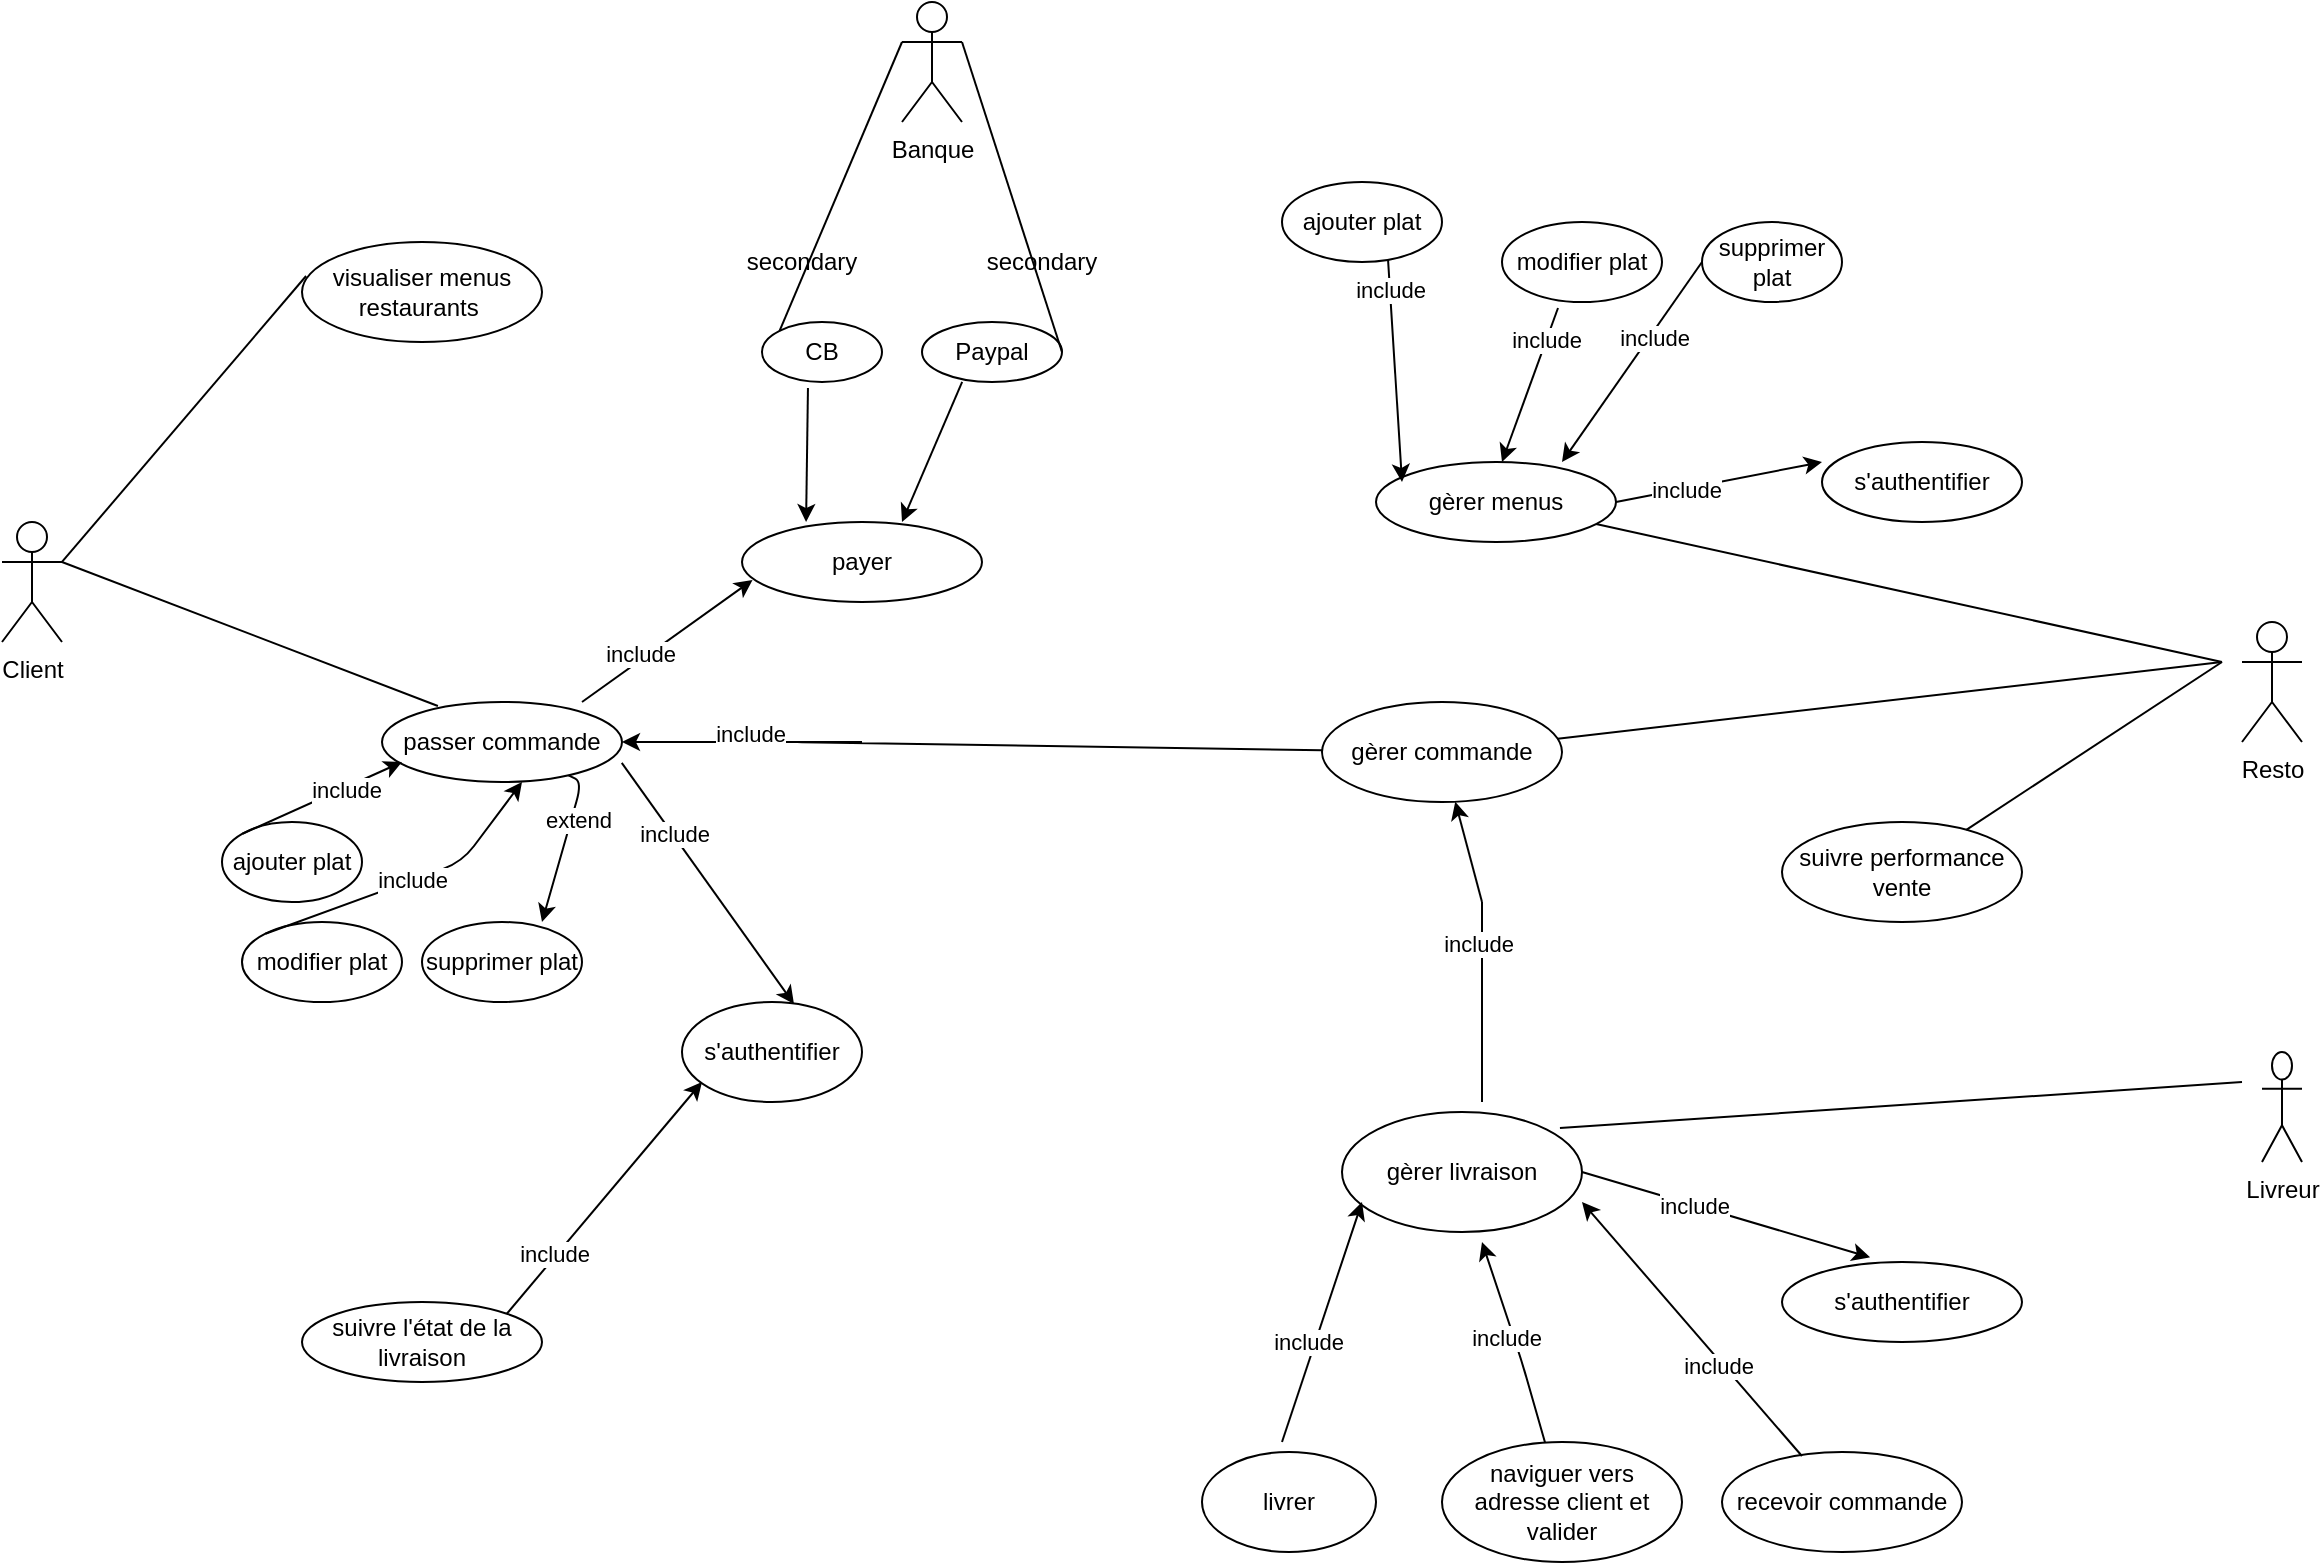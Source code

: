 <mxfile>
    <diagram id="daoJQboTVmzBuqoVaobo" name="Page-1">
        <mxGraphModel dx="1770" dy="1147" grid="1" gridSize="10" guides="1" tooltips="1" connect="1" arrows="1" fold="1" page="1" pageScale="1" pageWidth="827" pageHeight="1169" math="0" shadow="0">
            <root>
                <mxCell id="0"/>
                <mxCell id="1" parent="0"/>
                <mxCell id="3" value="Client" style="shape=umlActor;verticalLabelPosition=bottom;verticalAlign=top;html=1;outlineConnect=0;" parent="1" vertex="1">
                    <mxGeometry x="20" y="260" width="30" height="60" as="geometry"/>
                </mxCell>
                <mxCell id="7" value="passer commande" style="ellipse;whiteSpace=wrap;html=1;" parent="1" vertex="1">
                    <mxGeometry x="210" y="350" width="120" height="40" as="geometry"/>
                </mxCell>
                <mxCell id="8" value="suivre l'état de la livraison" style="ellipse;whiteSpace=wrap;html=1;" parent="1" vertex="1">
                    <mxGeometry x="170" y="650" width="120" height="40" as="geometry"/>
                </mxCell>
                <mxCell id="9" value="visualiser menus restaurants&amp;nbsp;" style="ellipse;whiteSpace=wrap;html=1;" parent="1" vertex="1">
                    <mxGeometry x="170" y="120" width="120" height="50" as="geometry"/>
                </mxCell>
                <mxCell id="11" value="ajouter plat" style="ellipse;whiteSpace=wrap;html=1;" parent="1" vertex="1">
                    <mxGeometry x="130" y="410" width="70" height="40" as="geometry"/>
                </mxCell>
                <mxCell id="12" value="modifier plat" style="ellipse;whiteSpace=wrap;html=1;" parent="1" vertex="1">
                    <mxGeometry x="140" y="460" width="80" height="40" as="geometry"/>
                </mxCell>
                <mxCell id="13" value="supprimer plat" style="ellipse;whiteSpace=wrap;html=1;" parent="1" vertex="1">
                    <mxGeometry x="230" y="460" width="80" height="40" as="geometry"/>
                </mxCell>
                <mxCell id="15" value="payer" style="ellipse;whiteSpace=wrap;html=1;" parent="1" vertex="1">
                    <mxGeometry x="390" y="260" width="120" height="40" as="geometry"/>
                </mxCell>
                <mxCell id="16" value="CB" style="ellipse;whiteSpace=wrap;html=1;" parent="1" vertex="1">
                    <mxGeometry x="400" y="160" width="60" height="30" as="geometry"/>
                </mxCell>
                <mxCell id="17" value="Paypal" style="ellipse;whiteSpace=wrap;html=1;" parent="1" vertex="1">
                    <mxGeometry x="480" y="160" width="70" height="30" as="geometry"/>
                </mxCell>
                <mxCell id="18" value="Banque" style="shape=umlActor;verticalLabelPosition=bottom;verticalAlign=top;html=1;outlineConnect=0;" parent="1" vertex="1">
                    <mxGeometry x="470" width="30" height="60" as="geometry"/>
                </mxCell>
                <mxCell id="22" value="Resto" style="shape=umlActor;verticalLabelPosition=bottom;verticalAlign=top;html=1;outlineConnect=0;" parent="1" vertex="1">
                    <mxGeometry x="1140" y="310" width="30" height="60" as="geometry"/>
                </mxCell>
                <mxCell id="23" value="Livreur" style="shape=umlActor;verticalLabelPosition=bottom;verticalAlign=top;html=1;outlineConnect=0;" parent="1" vertex="1">
                    <mxGeometry x="1150" y="525" width="20" height="55" as="geometry"/>
                </mxCell>
                <mxCell id="24" value="gèrer commande" style="ellipse;whiteSpace=wrap;html=1;" parent="1" vertex="1">
                    <mxGeometry x="680" y="350" width="120" height="50" as="geometry"/>
                </mxCell>
                <mxCell id="25" value="livrer" style="ellipse;whiteSpace=wrap;html=1;" parent="1" vertex="1">
                    <mxGeometry x="620" y="725" width="87" height="50" as="geometry"/>
                </mxCell>
                <mxCell id="26" value="naviguer vers adresse client et valider" style="ellipse;whiteSpace=wrap;html=1;" parent="1" vertex="1">
                    <mxGeometry x="740" y="720" width="120" height="60" as="geometry"/>
                </mxCell>
                <mxCell id="27" value="s'authentifier" style="ellipse;whiteSpace=wrap;html=1;" parent="1" vertex="1">
                    <mxGeometry x="910" y="630" width="120" height="40" as="geometry"/>
                </mxCell>
                <mxCell id="30" value="gèrer livraison" style="ellipse;whiteSpace=wrap;html=1;" parent="1" vertex="1">
                    <mxGeometry x="690" y="555" width="120" height="60" as="geometry"/>
                </mxCell>
                <mxCell id="33" value="gèrer menus&lt;br&gt;" style="ellipse;whiteSpace=wrap;html=1;" parent="1" vertex="1">
                    <mxGeometry x="707" y="230" width="120" height="40" as="geometry"/>
                </mxCell>
                <mxCell id="34" value="s'authentifier" style="ellipse;whiteSpace=wrap;html=1;" parent="1" vertex="1">
                    <mxGeometry x="930" y="220" width="100" height="40" as="geometry"/>
                </mxCell>
                <mxCell id="35" value="ajouter plat" style="ellipse;whiteSpace=wrap;html=1;" parent="1" vertex="1">
                    <mxGeometry x="660" y="90" width="80" height="40" as="geometry"/>
                </mxCell>
                <mxCell id="36" value="modifier plat" style="ellipse;whiteSpace=wrap;html=1;" parent="1" vertex="1">
                    <mxGeometry x="770" y="110" width="80" height="40" as="geometry"/>
                </mxCell>
                <mxCell id="37" value="supprimer plat" style="ellipse;whiteSpace=wrap;html=1;" parent="1" vertex="1">
                    <mxGeometry x="870" y="110" width="70" height="40" as="geometry"/>
                </mxCell>
                <mxCell id="59" value="suivre performance vente" style="ellipse;whiteSpace=wrap;html=1;" parent="1" vertex="1">
                    <mxGeometry x="910" y="410" width="120" height="50" as="geometry"/>
                </mxCell>
                <mxCell id="64" value="" style="endArrow=none;html=1;" parent="1" source="24" edge="1">
                    <mxGeometry width="50" height="50" relative="1" as="geometry">
                        <mxPoint x="900" y="390" as="sourcePoint"/>
                        <mxPoint x="1130" y="330" as="targetPoint"/>
                    </mxGeometry>
                </mxCell>
                <mxCell id="65" value="" style="endArrow=none;html=1;" parent="1" source="59" edge="1">
                    <mxGeometry width="50" height="50" relative="1" as="geometry">
                        <mxPoint x="1080" y="380" as="sourcePoint"/>
                        <mxPoint x="1130" y="330" as="targetPoint"/>
                    </mxGeometry>
                </mxCell>
                <mxCell id="66" value="recevoir commande" style="ellipse;whiteSpace=wrap;html=1;" parent="1" vertex="1">
                    <mxGeometry x="880" y="725" width="120" height="50" as="geometry"/>
                </mxCell>
                <mxCell id="73" value="" style="endArrow=none;html=1;" parent="1" source="33" edge="1">
                    <mxGeometry width="50" height="50" relative="1" as="geometry">
                        <mxPoint x="1080" y="380" as="sourcePoint"/>
                        <mxPoint x="1130" y="330" as="targetPoint"/>
                    </mxGeometry>
                </mxCell>
                <mxCell id="81" value="" style="endArrow=none;html=1;exitX=0;exitY=0;exitDx=0;exitDy=0;" parent="1" source="16" edge="1">
                    <mxGeometry width="50" height="50" relative="1" as="geometry">
                        <mxPoint x="420" y="70" as="sourcePoint"/>
                        <mxPoint x="470" y="20" as="targetPoint"/>
                    </mxGeometry>
                </mxCell>
                <mxCell id="83" value="" style="endArrow=none;html=1;exitX=1;exitY=0.333;exitDx=0;exitDy=0;exitPerimeter=0;entryX=1;entryY=0.5;entryDx=0;entryDy=0;" parent="1" source="18" target="17" edge="1">
                    <mxGeometry width="50" height="50" relative="1" as="geometry">
                        <mxPoint x="490" y="60" as="sourcePoint"/>
                        <mxPoint x="540" y="10" as="targetPoint"/>
                    </mxGeometry>
                </mxCell>
                <mxCell id="84" value="secondary" style="text;html=1;strokeColor=none;fillColor=none;align=center;verticalAlign=middle;whiteSpace=wrap;rounded=0;" parent="1" vertex="1">
                    <mxGeometry x="390" y="115" width="60" height="30" as="geometry"/>
                </mxCell>
                <mxCell id="85" value="secondary" style="text;html=1;strokeColor=none;fillColor=none;align=center;verticalAlign=middle;whiteSpace=wrap;rounded=0;" parent="1" vertex="1">
                    <mxGeometry x="510" y="115" width="60" height="30" as="geometry"/>
                </mxCell>
                <mxCell id="86" value="" style="endArrow=classic;html=1;entryX=0.267;entryY=0;entryDx=0;entryDy=0;entryPerimeter=0;exitX=0.383;exitY=1.1;exitDx=0;exitDy=0;exitPerimeter=0;" parent="1" source="16" target="15" edge="1">
                    <mxGeometry width="50" height="50" relative="1" as="geometry">
                        <mxPoint x="400" y="270" as="sourcePoint"/>
                        <mxPoint x="450" y="220" as="targetPoint"/>
                    </mxGeometry>
                </mxCell>
                <mxCell id="87" value="" style="endArrow=classic;html=1;exitX=0.424;exitY=0.163;exitDx=0;exitDy=0;exitPerimeter=0;" parent="1" edge="1">
                    <mxGeometry width="50" height="50" relative="1" as="geometry">
                        <mxPoint x="500.08" y="189.96" as="sourcePoint"/>
                        <mxPoint x="470" y="260" as="targetPoint"/>
                    </mxGeometry>
                </mxCell>
                <mxCell id="89" value="" style="endArrow=none;html=1;entryX=0.017;entryY=0.34;entryDx=0;entryDy=0;entryPerimeter=0;exitX=1;exitY=0.333;exitDx=0;exitDy=0;exitPerimeter=0;" parent="1" source="3" target="9" edge="1">
                    <mxGeometry width="50" height="50" relative="1" as="geometry">
                        <mxPoint x="50" y="280" as="sourcePoint"/>
                        <mxPoint x="100" y="230" as="targetPoint"/>
                    </mxGeometry>
                </mxCell>
                <mxCell id="92" value="" style="endArrow=none;html=1;exitX=1;exitY=0.333;exitDx=0;exitDy=0;exitPerimeter=0;entryX=0.233;entryY=0.05;entryDx=0;entryDy=0;entryPerimeter=0;" parent="1" source="3" target="7" edge="1">
                    <mxGeometry width="50" height="50" relative="1" as="geometry">
                        <mxPoint x="120" y="360" as="sourcePoint"/>
                        <mxPoint x="170" y="310" as="targetPoint"/>
                    </mxGeometry>
                </mxCell>
                <mxCell id="95" value="" style="endArrow=classic;html=1;exitX=0.35;exitY=1.075;exitDx=0;exitDy=0;exitPerimeter=0;" parent="1" source="36" edge="1">
                    <mxGeometry width="50" height="50" relative="1" as="geometry">
                        <mxPoint x="720" y="280" as="sourcePoint"/>
                        <mxPoint x="770" y="230" as="targetPoint"/>
                    </mxGeometry>
                </mxCell>
                <mxCell id="141" value="include" style="edgeLabel;html=1;align=center;verticalAlign=middle;resizable=0;points=[];" vertex="1" connectable="0" parent="95">
                    <mxGeometry x="-0.583" relative="1" as="geometry">
                        <mxPoint as="offset"/>
                    </mxGeometry>
                </mxCell>
                <mxCell id="96" value="" style="endArrow=classic;html=1;exitX=0;exitY=0.5;exitDx=0;exitDy=0;" parent="1" source="37" edge="1">
                    <mxGeometry width="50" height="50" relative="1" as="geometry">
                        <mxPoint x="750" y="280" as="sourcePoint"/>
                        <mxPoint x="800" y="230" as="targetPoint"/>
                    </mxGeometry>
                </mxCell>
                <mxCell id="140" value="include" style="edgeLabel;html=1;align=center;verticalAlign=middle;resizable=0;points=[];" vertex="1" connectable="0" parent="96">
                    <mxGeometry x="-0.264" y="2" relative="1" as="geometry">
                        <mxPoint as="offset"/>
                    </mxGeometry>
                </mxCell>
                <mxCell id="97" value="" style="endArrow=classic;html=1;exitX=0;exitY=0;exitDx=0;exitDy=0;" parent="1" source="11" edge="1">
                    <mxGeometry width="50" height="50" relative="1" as="geometry">
                        <mxPoint x="170" y="430" as="sourcePoint"/>
                        <mxPoint x="220" y="380" as="targetPoint"/>
                    </mxGeometry>
                </mxCell>
                <mxCell id="134" value="include" style="edgeLabel;html=1;align=center;verticalAlign=middle;resizable=0;points=[];" vertex="1" connectable="0" parent="97">
                    <mxGeometry x="0.285" y="-1" relative="1" as="geometry">
                        <mxPoint as="offset"/>
                    </mxGeometry>
                </mxCell>
                <mxCell id="98" value="include" style="endArrow=classic;html=1;exitX=0;exitY=0;exitDx=0;exitDy=0;" parent="1" source="12" edge="1">
                    <mxGeometry width="50" height="50" relative="1" as="geometry">
                        <mxPoint x="230" y="440" as="sourcePoint"/>
                        <mxPoint x="280" y="390" as="targetPoint"/>
                        <Array as="points">
                            <mxPoint x="250" y="430"/>
                        </Array>
                    </mxGeometry>
                </mxCell>
                <mxCell id="100" value="s'authentifier" style="ellipse;whiteSpace=wrap;html=1;" parent="1" vertex="1">
                    <mxGeometry x="360" y="500" width="90" height="50" as="geometry"/>
                </mxCell>
                <mxCell id="107" value="" style="endArrow=classic;html=1;entryX=0.044;entryY=0.725;entryDx=0;entryDy=0;entryPerimeter=0;" parent="1" target="15" edge="1">
                    <mxGeometry width="50" height="50" relative="1" as="geometry">
                        <mxPoint x="310" y="350" as="sourcePoint"/>
                        <mxPoint x="360" y="300" as="targetPoint"/>
                    </mxGeometry>
                </mxCell>
                <mxCell id="108" value="include" style="edgeLabel;html=1;align=center;verticalAlign=middle;resizable=0;points=[];" parent="107" vertex="1" connectable="0">
                    <mxGeometry x="-0.299" y="3" relative="1" as="geometry">
                        <mxPoint as="offset"/>
                    </mxGeometry>
                </mxCell>
                <mxCell id="112" value="" style="endArrow=classic;html=1;entryX=0.622;entryY=0.02;entryDx=0;entryDy=0;entryPerimeter=0;exitX=0.239;exitY=0.37;exitDx=0;exitDy=0;exitPerimeter=0;" parent="1" target="100" edge="1">
                    <mxGeometry width="50" height="50" relative="1" as="geometry">
                        <mxPoint x="329.88" y="380.4" as="sourcePoint"/>
                        <mxPoint x="390" y="410" as="targetPoint"/>
                    </mxGeometry>
                </mxCell>
                <mxCell id="113" value="include" style="edgeLabel;html=1;align=center;verticalAlign=middle;resizable=0;points=[];" parent="112" vertex="1" connectable="0">
                    <mxGeometry x="-0.427" y="1" relative="1" as="geometry">
                        <mxPoint y="1" as="offset"/>
                    </mxGeometry>
                </mxCell>
                <mxCell id="114" value="" style="endArrow=classic;html=1;exitX=1;exitY=0;exitDx=0;exitDy=0;" parent="1" source="8" edge="1">
                    <mxGeometry width="50" height="50" relative="1" as="geometry">
                        <mxPoint x="320" y="590" as="sourcePoint"/>
                        <mxPoint x="370" y="540" as="targetPoint"/>
                    </mxGeometry>
                </mxCell>
                <mxCell id="115" value="include" style="edgeLabel;html=1;align=center;verticalAlign=middle;resizable=0;points=[];" parent="114" vertex="1" connectable="0">
                    <mxGeometry x="-0.5" y="2" relative="1" as="geometry">
                        <mxPoint as="offset"/>
                    </mxGeometry>
                </mxCell>
                <mxCell id="117" value="" style="edgeStyle=none;html=1;" parent="1" target="7" edge="1">
                    <mxGeometry relative="1" as="geometry">
                        <mxPoint x="430" y="370" as="sourcePoint"/>
                    </mxGeometry>
                </mxCell>
                <mxCell id="118" value="include" style="edgeLabel;html=1;align=center;verticalAlign=middle;resizable=0;points=[];" parent="117" vertex="1" connectable="0">
                    <mxGeometry x="-0.28" y="-4" relative="1" as="geometry">
                        <mxPoint as="offset"/>
                    </mxGeometry>
                </mxCell>
                <mxCell id="120" value="" style="endArrow=none;html=1;exitX=1;exitY=0.5;exitDx=0;exitDy=0;" parent="1" target="24" edge="1">
                    <mxGeometry width="50" height="50" relative="1" as="geometry">
                        <mxPoint x="450" y="370" as="sourcePoint"/>
                        <mxPoint x="540" y="330" as="targetPoint"/>
                        <Array as="points">
                            <mxPoint x="410" y="370"/>
                        </Array>
                    </mxGeometry>
                </mxCell>
                <mxCell id="122" style="edgeStyle=none;html=1;exitX=0.5;exitY=0;exitDx=0;exitDy=0;" parent="1" target="24" edge="1">
                    <mxGeometry relative="1" as="geometry">
                        <mxPoint x="760" y="450" as="sourcePoint"/>
                    </mxGeometry>
                </mxCell>
                <mxCell id="123" value="" style="endArrow=none;html=1;" parent="1" edge="1">
                    <mxGeometry width="50" height="50" relative="1" as="geometry">
                        <mxPoint x="760" y="550" as="sourcePoint"/>
                        <mxPoint x="760" y="450" as="targetPoint"/>
                    </mxGeometry>
                </mxCell>
                <mxCell id="133" value="include" style="edgeLabel;html=1;align=center;verticalAlign=middle;resizable=0;points=[];" vertex="1" connectable="0" parent="123">
                    <mxGeometry x="0.58" y="2" relative="1" as="geometry">
                        <mxPoint as="offset"/>
                    </mxGeometry>
                </mxCell>
                <mxCell id="124" value="" style="endArrow=classic;html=1;" parent="1" edge="1">
                    <mxGeometry width="50" height="50" relative="1" as="geometry">
                        <mxPoint x="660" y="720" as="sourcePoint"/>
                        <mxPoint x="700" y="600" as="targetPoint"/>
                    </mxGeometry>
                </mxCell>
                <mxCell id="137" value="include" style="edgeLabel;html=1;align=center;verticalAlign=middle;resizable=0;points=[];" vertex="1" connectable="0" parent="124">
                    <mxGeometry x="-0.185" y="3" relative="1" as="geometry">
                        <mxPoint x="-1" as="offset"/>
                    </mxGeometry>
                </mxCell>
                <mxCell id="125" value="" style="endArrow=classic;html=1;" parent="1" source="26" edge="1">
                    <mxGeometry width="50" height="50" relative="1" as="geometry">
                        <mxPoint x="710" y="670" as="sourcePoint"/>
                        <mxPoint x="760" y="620" as="targetPoint"/>
                        <Array as="points">
                            <mxPoint x="780" y="680"/>
                        </Array>
                    </mxGeometry>
                </mxCell>
                <mxCell id="138" value="include" style="edgeLabel;html=1;align=center;verticalAlign=middle;resizable=0;points=[];" vertex="1" connectable="0" parent="125">
                    <mxGeometry x="0.062" y="4" relative="1" as="geometry">
                        <mxPoint as="offset"/>
                    </mxGeometry>
                </mxCell>
                <mxCell id="126" value="" style="endArrow=classic;html=1;exitX=0.333;exitY=0.04;exitDx=0;exitDy=0;exitPerimeter=0;" parent="1" source="66" edge="1">
                    <mxGeometry width="50" height="50" relative="1" as="geometry">
                        <mxPoint x="760" y="650" as="sourcePoint"/>
                        <mxPoint x="810" y="600" as="targetPoint"/>
                        <Array as="points"/>
                    </mxGeometry>
                </mxCell>
                <mxCell id="139" value="include" style="edgeLabel;html=1;align=center;verticalAlign=middle;resizable=0;points=[];" vertex="1" connectable="0" parent="126">
                    <mxGeometry x="-0.259" y="2" relative="1" as="geometry">
                        <mxPoint as="offset"/>
                    </mxGeometry>
                </mxCell>
                <mxCell id="127" value="" style="endArrow=classic;html=1;exitX=1;exitY=0.5;exitDx=0;exitDy=0;entryX=0.367;entryY=-0.058;entryDx=0;entryDy=0;entryPerimeter=0;" parent="1" source="30" target="27" edge="1">
                    <mxGeometry width="50" height="50" relative="1" as="geometry">
                        <mxPoint x="890" y="670" as="sourcePoint"/>
                        <mxPoint x="940" y="620" as="targetPoint"/>
                    </mxGeometry>
                </mxCell>
                <mxCell id="128" value="include" style="edgeLabel;html=1;align=center;verticalAlign=middle;resizable=0;points=[];" parent="127" vertex="1" connectable="0">
                    <mxGeometry x="-0.207" relative="1" as="geometry">
                        <mxPoint x="-1" as="offset"/>
                    </mxGeometry>
                </mxCell>
                <mxCell id="129" value="" style="endArrow=classic;html=1;exitX=1;exitY=0.5;exitDx=0;exitDy=0;" parent="1" source="33" edge="1">
                    <mxGeometry width="50" height="50" relative="1" as="geometry">
                        <mxPoint x="880" y="280" as="sourcePoint"/>
                        <mxPoint x="930" y="230" as="targetPoint"/>
                    </mxGeometry>
                </mxCell>
                <mxCell id="130" value="include" style="edgeLabel;html=1;align=center;verticalAlign=middle;resizable=0;points=[];" parent="129" vertex="1" connectable="0">
                    <mxGeometry x="-0.303" y="-1" relative="1" as="geometry">
                        <mxPoint x="-1" as="offset"/>
                    </mxGeometry>
                </mxCell>
                <mxCell id="131" value="" style="endArrow=none;html=1;exitX=0.908;exitY=0.133;exitDx=0;exitDy=0;exitPerimeter=0;" edge="1" parent="1" source="30">
                    <mxGeometry width="50" height="50" relative="1" as="geometry">
                        <mxPoint x="1090" y="590" as="sourcePoint"/>
                        <mxPoint x="1140" y="540" as="targetPoint"/>
                    </mxGeometry>
                </mxCell>
                <mxCell id="142" value="" style="endArrow=classic;html=1;entryX=0.75;entryY=0;entryDx=0;entryDy=0;entryPerimeter=0;" edge="1" parent="1" source="7" target="13">
                    <mxGeometry width="50" height="50" relative="1" as="geometry">
                        <mxPoint x="240" y="480" as="sourcePoint"/>
                        <mxPoint x="290" y="430" as="targetPoint"/>
                        <Array as="points">
                            <mxPoint x="310" y="390"/>
                        </Array>
                    </mxGeometry>
                </mxCell>
                <mxCell id="143" value="extend" style="edgeLabel;html=1;align=center;verticalAlign=middle;resizable=0;points=[];" vertex="1" connectable="0" parent="142">
                    <mxGeometry x="-0.314" y="3" relative="1" as="geometry">
                        <mxPoint y="-1" as="offset"/>
                    </mxGeometry>
                </mxCell>
                <mxCell id="144" value="" style="endArrow=classic;html=1;exitX=0.663;exitY=0.975;exitDx=0;exitDy=0;exitPerimeter=0;" edge="1" parent="1" source="35">
                    <mxGeometry width="50" height="50" relative="1" as="geometry">
                        <mxPoint x="670" y="290" as="sourcePoint"/>
                        <mxPoint x="720" y="240" as="targetPoint"/>
                    </mxGeometry>
                </mxCell>
                <mxCell id="145" value="include" style="edgeLabel;html=1;align=center;verticalAlign=middle;resizable=0;points=[];" vertex="1" connectable="0" parent="144">
                    <mxGeometry x="-0.73" relative="1" as="geometry">
                        <mxPoint as="offset"/>
                    </mxGeometry>
                </mxCell>
            </root>
        </mxGraphModel>
    </diagram>
</mxfile>